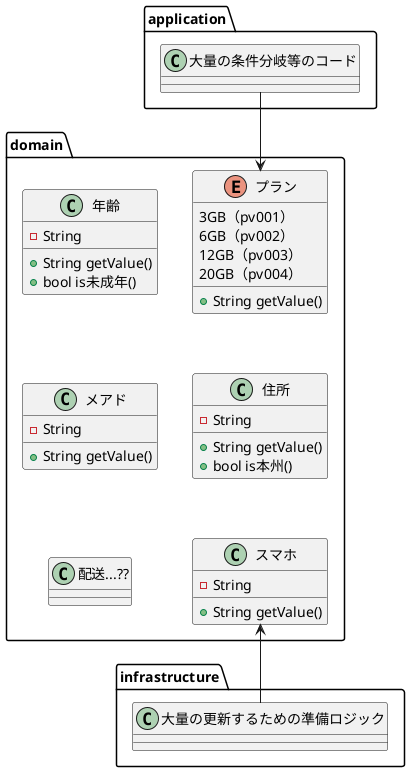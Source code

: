 @startuml

package application {
  class "大量の条件分岐等のコード" as x1 {
  }
}
package domain {
  enum プラン {
    3GB（pv001）
    6GB（pv002）
    12GB（pv003）
    20GB（pv004）
    + String getValue()
  }

  class 年齢 {
    - String
    + String getValue()
    + bool is未成年()
  }

  class メアド {
    - String
    + String getValue()
  }

  class スマホ {
    - String
    + String getValue()
  }

  class 住所 {
    - String
    + String getValue()
    + bool is本州()
  }

  class "配送...??" as 配送

  プラン -[hidden]d-> 住所
  年齢 -[hidden]d-> メアド
  メアド -[hidden]d-> 配送
  住所 -[hidden]d-> スマホ
}
package infrastructure {
  class "大量の更新するための準備ロジック" as x2 {
  }
}
x1 -d-> プラン
x2 -u-> スマホ

@enduml